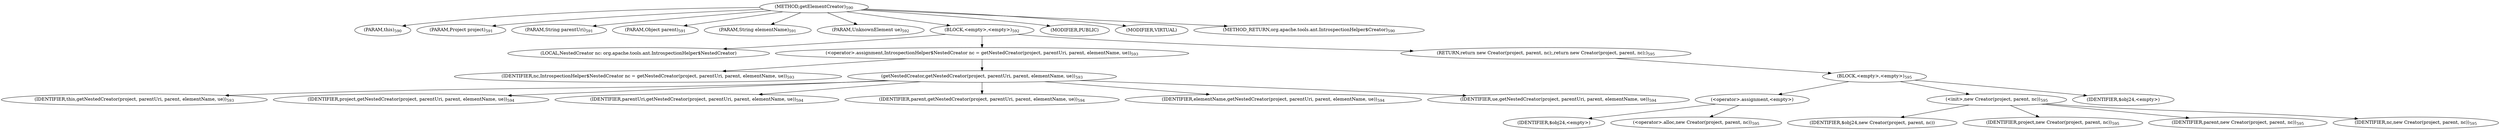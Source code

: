 digraph "getElementCreator" {  
"1430" [label = <(METHOD,getElementCreator)<SUB>590</SUB>> ]
"32" [label = <(PARAM,this)<SUB>590</SUB>> ]
"1431" [label = <(PARAM,Project project)<SUB>591</SUB>> ]
"1432" [label = <(PARAM,String parentUri)<SUB>591</SUB>> ]
"1433" [label = <(PARAM,Object parent)<SUB>591</SUB>> ]
"1434" [label = <(PARAM,String elementName)<SUB>591</SUB>> ]
"1435" [label = <(PARAM,UnknownElement ue)<SUB>592</SUB>> ]
"1436" [label = <(BLOCK,&lt;empty&gt;,&lt;empty&gt;)<SUB>592</SUB>> ]
"1437" [label = <(LOCAL,NestedCreator nc: org.apache.tools.ant.IntrospectionHelper$NestedCreator)> ]
"1438" [label = <(&lt;operator&gt;.assignment,IntrospectionHelper$NestedCreator nc = getNestedCreator(project, parentUri, parent, elementName, ue))<SUB>593</SUB>> ]
"1439" [label = <(IDENTIFIER,nc,IntrospectionHelper$NestedCreator nc = getNestedCreator(project, parentUri, parent, elementName, ue))<SUB>593</SUB>> ]
"1440" [label = <(getNestedCreator,getNestedCreator(project, parentUri, parent, elementName, ue))<SUB>593</SUB>> ]
"31" [label = <(IDENTIFIER,this,getNestedCreator(project, parentUri, parent, elementName, ue))<SUB>593</SUB>> ]
"1441" [label = <(IDENTIFIER,project,getNestedCreator(project, parentUri, parent, elementName, ue))<SUB>594</SUB>> ]
"1442" [label = <(IDENTIFIER,parentUri,getNestedCreator(project, parentUri, parent, elementName, ue))<SUB>594</SUB>> ]
"1443" [label = <(IDENTIFIER,parent,getNestedCreator(project, parentUri, parent, elementName, ue))<SUB>594</SUB>> ]
"1444" [label = <(IDENTIFIER,elementName,getNestedCreator(project, parentUri, parent, elementName, ue))<SUB>594</SUB>> ]
"1445" [label = <(IDENTIFIER,ue,getNestedCreator(project, parentUri, parent, elementName, ue))<SUB>594</SUB>> ]
"1446" [label = <(RETURN,return new Creator(project, parent, nc);,return new Creator(project, parent, nc);)<SUB>595</SUB>> ]
"1447" [label = <(BLOCK,&lt;empty&gt;,&lt;empty&gt;)<SUB>595</SUB>> ]
"1448" [label = <(&lt;operator&gt;.assignment,&lt;empty&gt;)> ]
"1449" [label = <(IDENTIFIER,$obj24,&lt;empty&gt;)> ]
"1450" [label = <(&lt;operator&gt;.alloc,new Creator(project, parent, nc))<SUB>595</SUB>> ]
"1451" [label = <(&lt;init&gt;,new Creator(project, parent, nc))<SUB>595</SUB>> ]
"1452" [label = <(IDENTIFIER,$obj24,new Creator(project, parent, nc))> ]
"1453" [label = <(IDENTIFIER,project,new Creator(project, parent, nc))<SUB>595</SUB>> ]
"1454" [label = <(IDENTIFIER,parent,new Creator(project, parent, nc))<SUB>595</SUB>> ]
"1455" [label = <(IDENTIFIER,nc,new Creator(project, parent, nc))<SUB>595</SUB>> ]
"1456" [label = <(IDENTIFIER,$obj24,&lt;empty&gt;)> ]
"1457" [label = <(MODIFIER,PUBLIC)> ]
"1458" [label = <(MODIFIER,VIRTUAL)> ]
"1459" [label = <(METHOD_RETURN,org.apache.tools.ant.IntrospectionHelper$Creator)<SUB>590</SUB>> ]
  "1430" -> "32" 
  "1430" -> "1431" 
  "1430" -> "1432" 
  "1430" -> "1433" 
  "1430" -> "1434" 
  "1430" -> "1435" 
  "1430" -> "1436" 
  "1430" -> "1457" 
  "1430" -> "1458" 
  "1430" -> "1459" 
  "1436" -> "1437" 
  "1436" -> "1438" 
  "1436" -> "1446" 
  "1438" -> "1439" 
  "1438" -> "1440" 
  "1440" -> "31" 
  "1440" -> "1441" 
  "1440" -> "1442" 
  "1440" -> "1443" 
  "1440" -> "1444" 
  "1440" -> "1445" 
  "1446" -> "1447" 
  "1447" -> "1448" 
  "1447" -> "1451" 
  "1447" -> "1456" 
  "1448" -> "1449" 
  "1448" -> "1450" 
  "1451" -> "1452" 
  "1451" -> "1453" 
  "1451" -> "1454" 
  "1451" -> "1455" 
}
